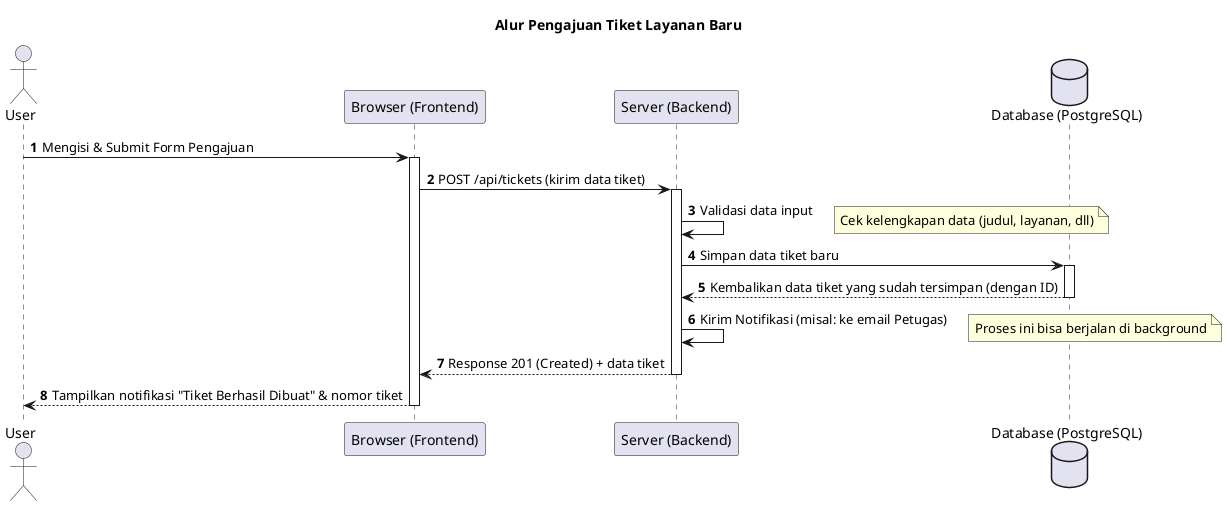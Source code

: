 @startuml
' Diagram Sequence untuk Alur Pengajuan Tiket Baru

title Alur Pengajuan Tiket Layanan Baru

actor User
participant "Browser (Frontend)" as FE
participant "Server (Backend)" as BE
database "Database (PostgreSQL)" as DB

autonumber

User -> FE: Mengisi & Submit Form Pengajuan
activate FE

FE -> BE: POST /api/tickets (kirim data tiket)
activate BE

BE -> BE: Validasi data input
note right: Cek kelengkapan data (judul, layanan, dll)

BE -> DB: Simpan data tiket baru
activate DB
DB --> BE: Kembalikan data tiket yang sudah tersimpan (dengan ID)
deactivate DB

BE -> BE: Kirim Notifikasi (misal: ke email Petugas)
note right: Proses ini bisa berjalan di background

BE --> FE: Response 201 (Created) + data tiket
deactivate BE

FE --> User: Tampilkan notifikasi "Tiket Berhasil Dibuat" & nomor tiket
deactivate FE

@enduml